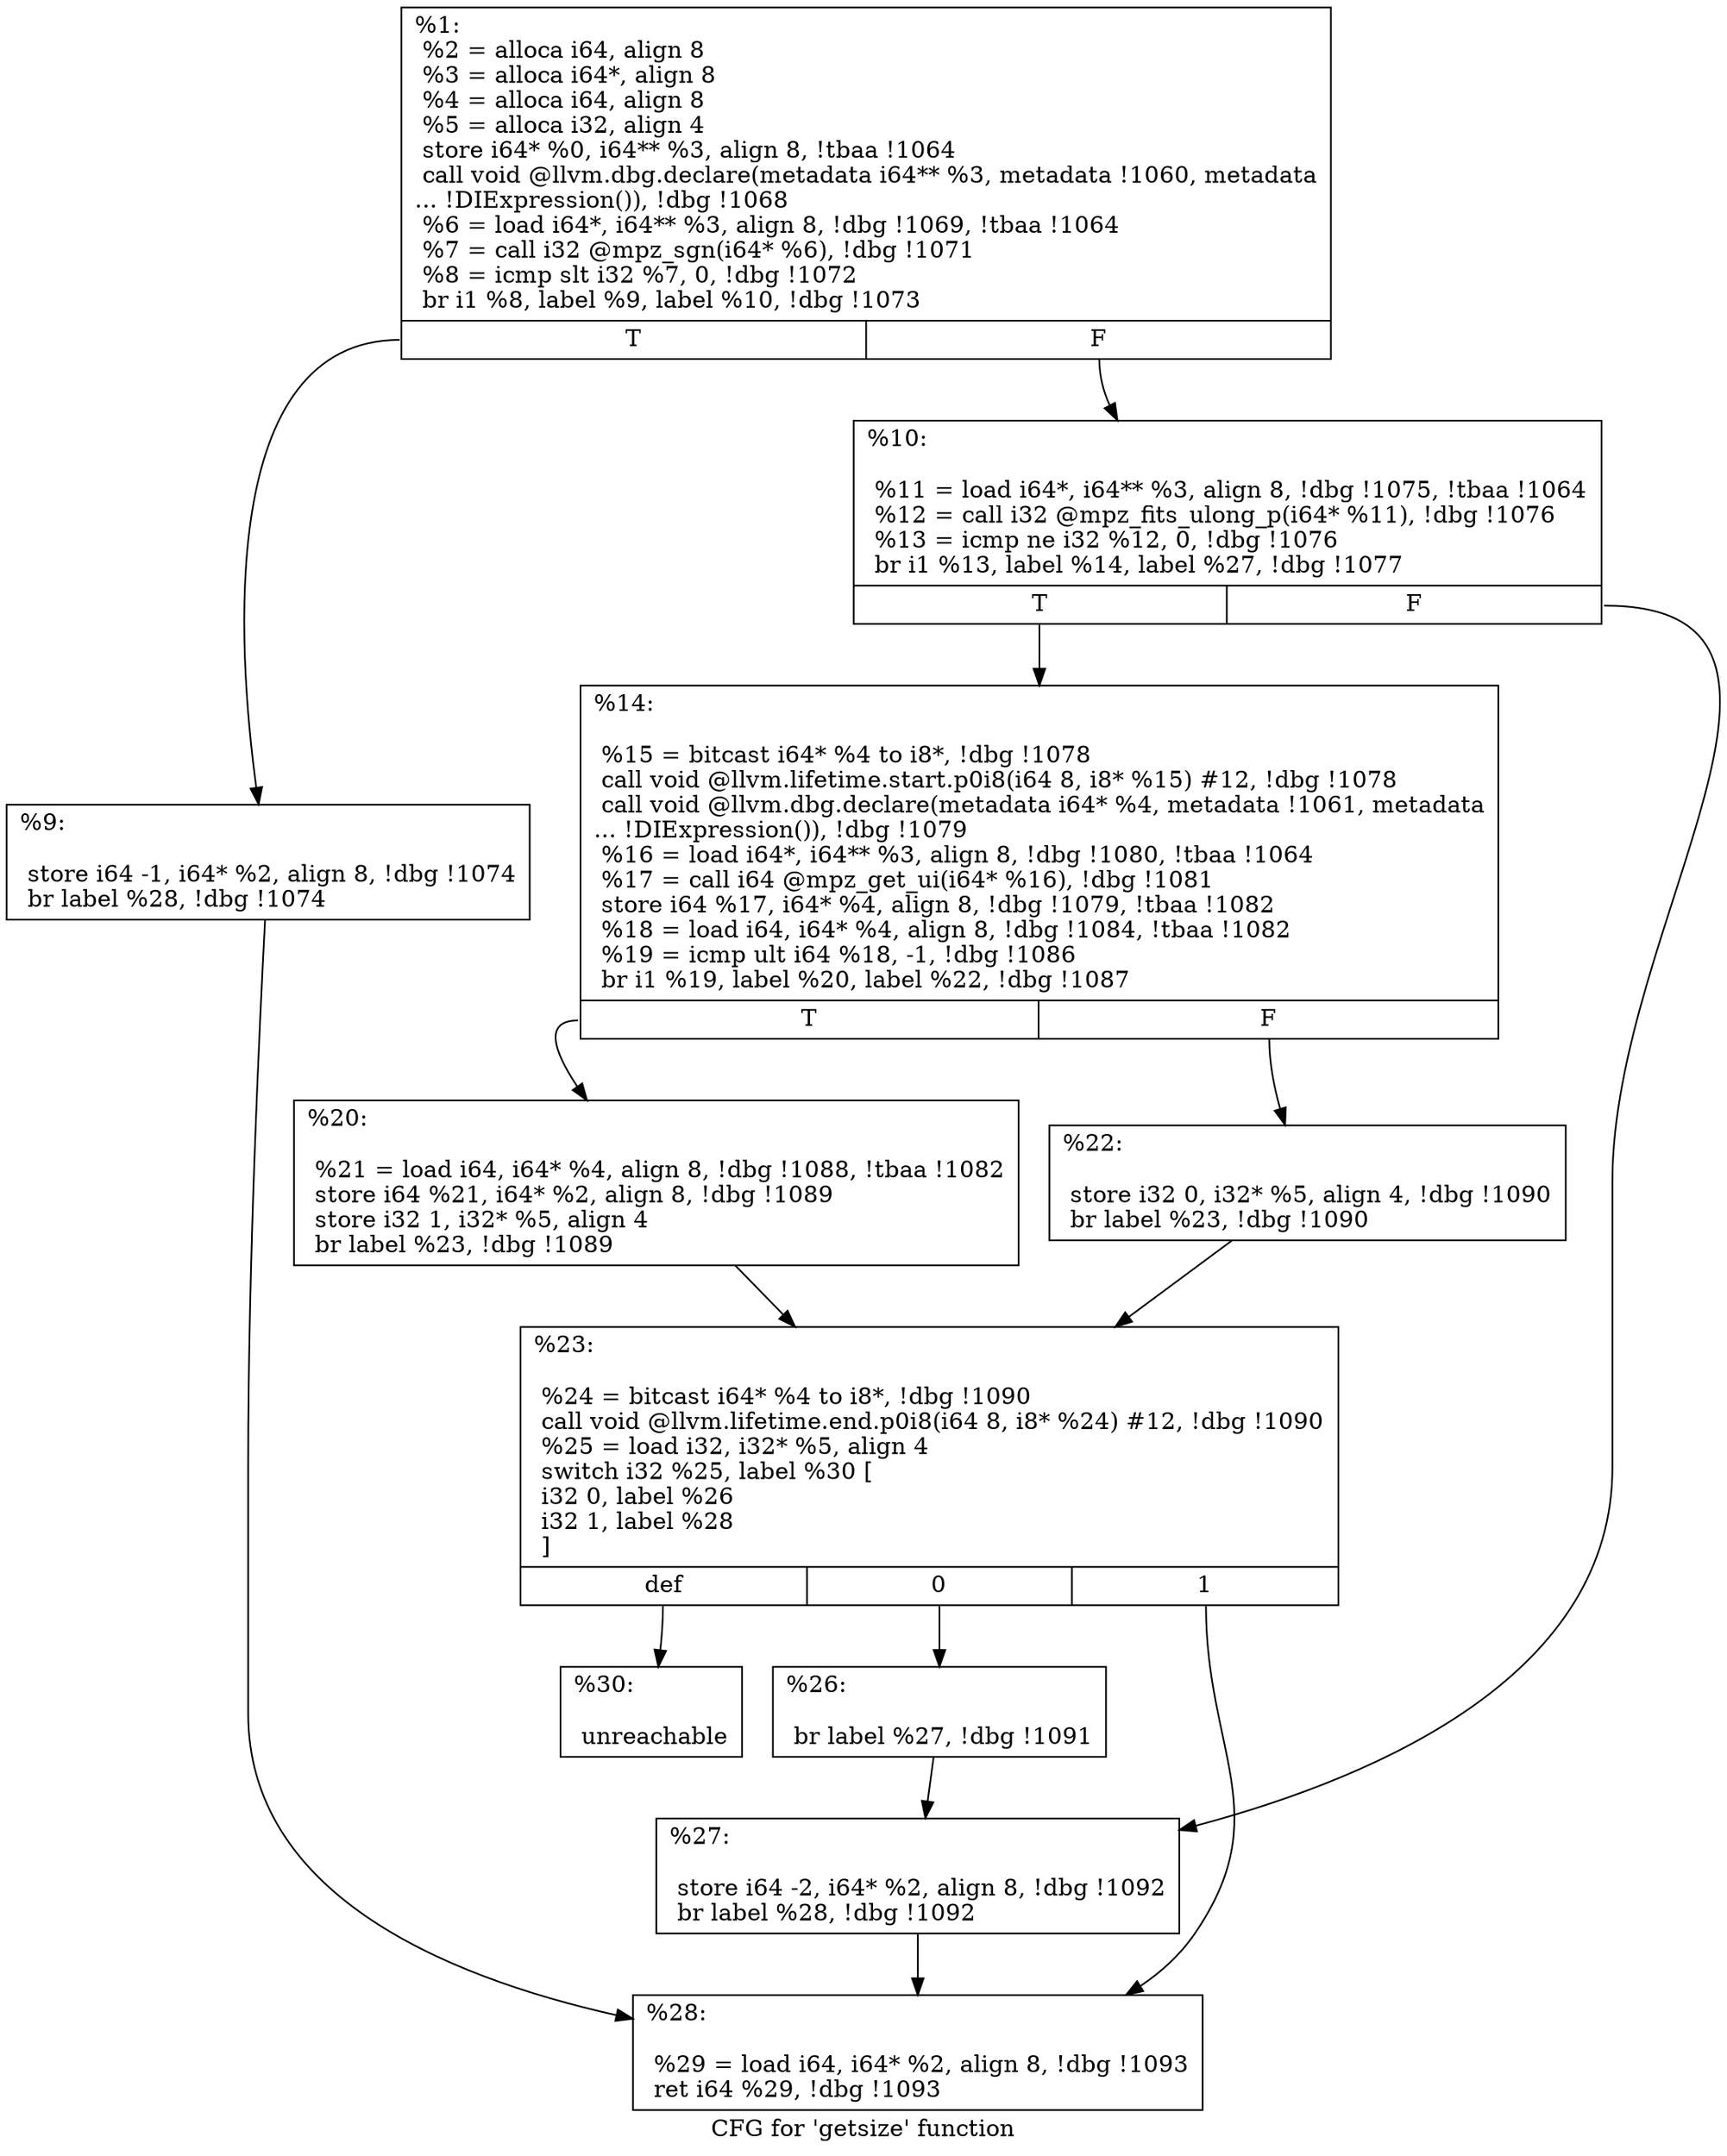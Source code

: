 digraph "CFG for 'getsize' function" {
	label="CFG for 'getsize' function";

	Node0x975690 [shape=record,label="{%1:\l  %2 = alloca i64, align 8\l  %3 = alloca i64*, align 8\l  %4 = alloca i64, align 8\l  %5 = alloca i32, align 4\l  store i64* %0, i64** %3, align 8, !tbaa !1064\l  call void @llvm.dbg.declare(metadata i64** %3, metadata !1060, metadata\l... !DIExpression()), !dbg !1068\l  %6 = load i64*, i64** %3, align 8, !dbg !1069, !tbaa !1064\l  %7 = call i32 @mpz_sgn(i64* %6), !dbg !1071\l  %8 = icmp slt i32 %7, 0, !dbg !1072\l  br i1 %8, label %9, label %10, !dbg !1073\l|{<s0>T|<s1>F}}"];
	Node0x975690:s0 -> Node0x975770;
	Node0x975690:s1 -> Node0x9757c0;
	Node0x975770 [shape=record,label="{%9:\l\l  store i64 -1, i64* %2, align 8, !dbg !1074\l  br label %28, !dbg !1074\l}"];
	Node0x975770 -> Node0x9759f0;
	Node0x9757c0 [shape=record,label="{%10:\l\l  %11 = load i64*, i64** %3, align 8, !dbg !1075, !tbaa !1064\l  %12 = call i32 @mpz_fits_ulong_p(i64* %11), !dbg !1076\l  %13 = icmp ne i32 %12, 0, !dbg !1076\l  br i1 %13, label %14, label %27, !dbg !1077\l|{<s0>T|<s1>F}}"];
	Node0x9757c0:s0 -> Node0x975810;
	Node0x9757c0:s1 -> Node0x9759a0;
	Node0x975810 [shape=record,label="{%14:\l\l  %15 = bitcast i64* %4 to i8*, !dbg !1078\l  call void @llvm.lifetime.start.p0i8(i64 8, i8* %15) #12, !dbg !1078\l  call void @llvm.dbg.declare(metadata i64* %4, metadata !1061, metadata\l... !DIExpression()), !dbg !1079\l  %16 = load i64*, i64** %3, align 8, !dbg !1080, !tbaa !1064\l  %17 = call i64 @mpz_get_ui(i64* %16), !dbg !1081\l  store i64 %17, i64* %4, align 8, !dbg !1079, !tbaa !1082\l  %18 = load i64, i64* %4, align 8, !dbg !1084, !tbaa !1082\l  %19 = icmp ult i64 %18, -1, !dbg !1086\l  br i1 %19, label %20, label %22, !dbg !1087\l|{<s0>T|<s1>F}}"];
	Node0x975810:s0 -> Node0x975860;
	Node0x975810:s1 -> Node0x9758b0;
	Node0x975860 [shape=record,label="{%20:\l\l  %21 = load i64, i64* %4, align 8, !dbg !1088, !tbaa !1082\l  store i64 %21, i64* %2, align 8, !dbg !1089\l  store i32 1, i32* %5, align 4\l  br label %23, !dbg !1089\l}"];
	Node0x975860 -> Node0x975900;
	Node0x9758b0 [shape=record,label="{%22:\l\l  store i32 0, i32* %5, align 4, !dbg !1090\l  br label %23, !dbg !1090\l}"];
	Node0x9758b0 -> Node0x975900;
	Node0x975900 [shape=record,label="{%23:\l\l  %24 = bitcast i64* %4 to i8*, !dbg !1090\l  call void @llvm.lifetime.end.p0i8(i64 8, i8* %24) #12, !dbg !1090\l  %25 = load i32, i32* %5, align 4\l  switch i32 %25, label %30 [\l    i32 0, label %26\l    i32 1, label %28\l  ]\l|{<s0>def|<s1>0|<s2>1}}"];
	Node0x975900:s0 -> Node0x975a40;
	Node0x975900:s1 -> Node0x975950;
	Node0x975900:s2 -> Node0x9759f0;
	Node0x975950 [shape=record,label="{%26:\l\l  br label %27, !dbg !1091\l}"];
	Node0x975950 -> Node0x9759a0;
	Node0x9759a0 [shape=record,label="{%27:\l\l  store i64 -2, i64* %2, align 8, !dbg !1092\l  br label %28, !dbg !1092\l}"];
	Node0x9759a0 -> Node0x9759f0;
	Node0x9759f0 [shape=record,label="{%28:\l\l  %29 = load i64, i64* %2, align 8, !dbg !1093\l  ret i64 %29, !dbg !1093\l}"];
	Node0x975a40 [shape=record,label="{%30:\l\l  unreachable\l}"];
}
